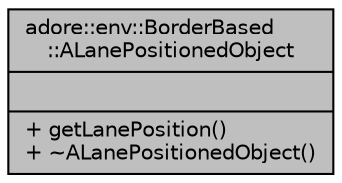 digraph "adore::env::BorderBased::ALanePositionedObject"
{
 // LATEX_PDF_SIZE
  edge [fontname="Helvetica",fontsize="10",labelfontname="Helvetica",labelfontsize="10"];
  node [fontname="Helvetica",fontsize="10",shape=record];
  Node1 [label="{adore::env::BorderBased\l::ALanePositionedObject\n||+ getLanePosition()\l+ ~ALanePositionedObject()\l}",height=0.2,width=0.4,color="black", fillcolor="grey75", style="filled", fontcolor="black",tooltip="Abstract class for Objects that are positioned by a connection to a certain lane."];
}
